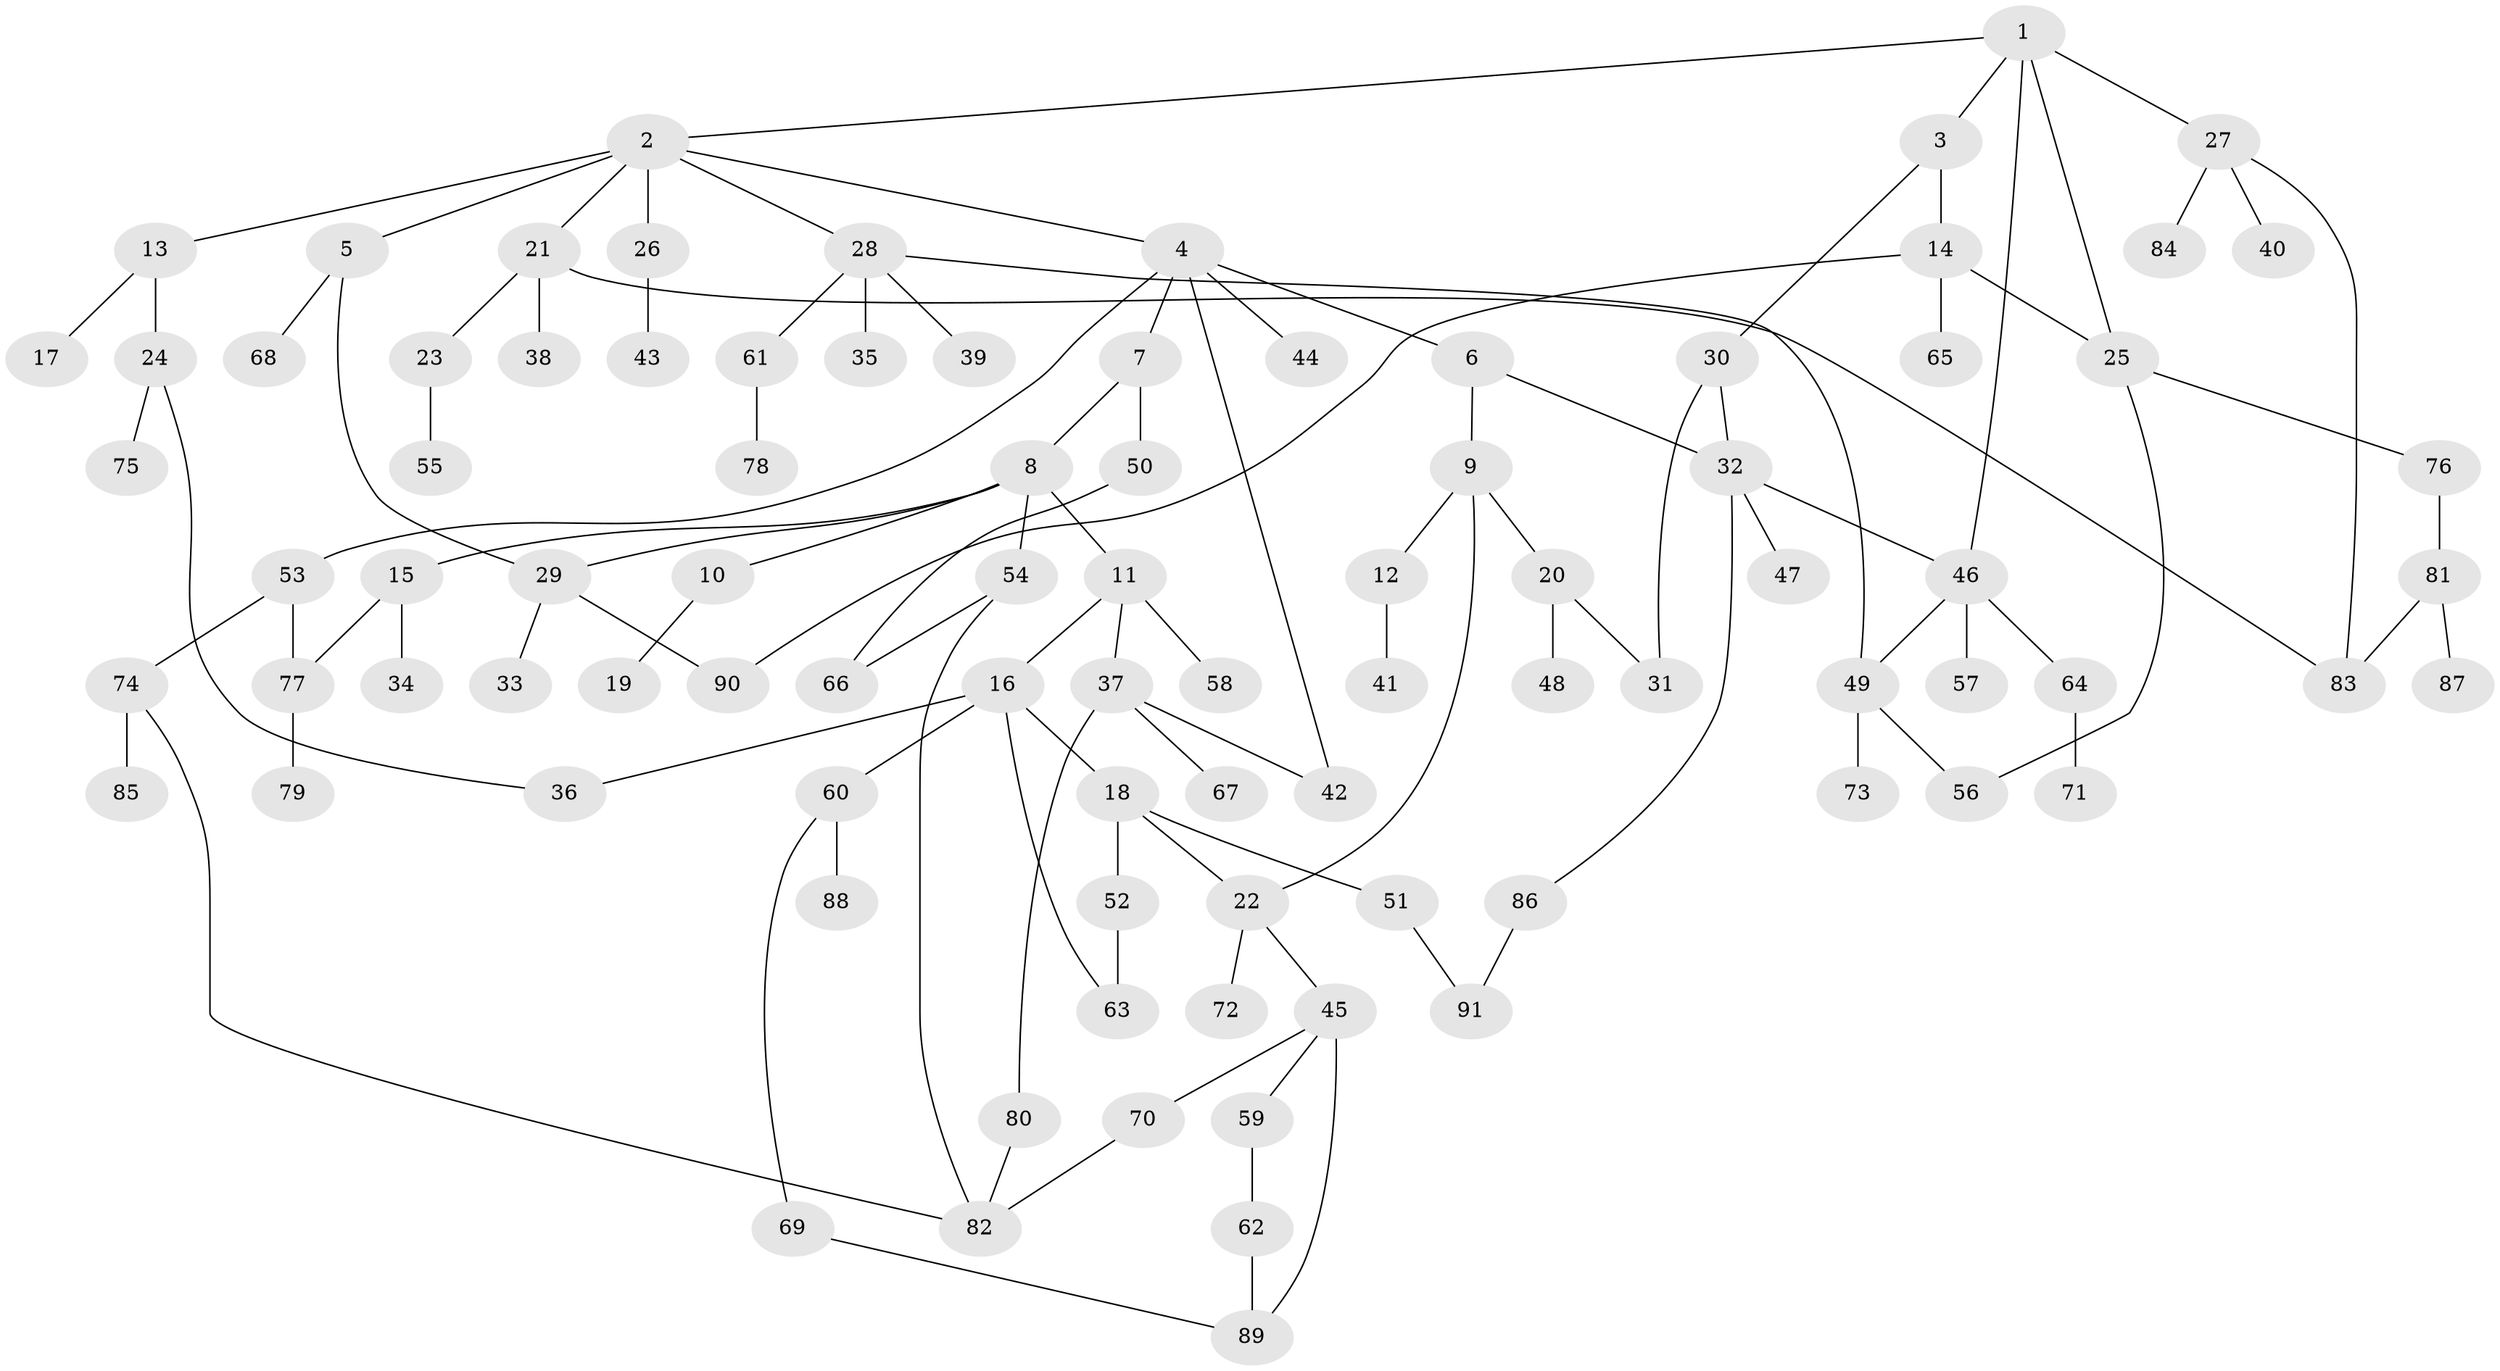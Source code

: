 // Generated by graph-tools (version 1.1) at 2025/25/03/09/25 03:25:27]
// undirected, 91 vertices, 112 edges
graph export_dot {
graph [start="1"]
  node [color=gray90,style=filled];
  1;
  2;
  3;
  4;
  5;
  6;
  7;
  8;
  9;
  10;
  11;
  12;
  13;
  14;
  15;
  16;
  17;
  18;
  19;
  20;
  21;
  22;
  23;
  24;
  25;
  26;
  27;
  28;
  29;
  30;
  31;
  32;
  33;
  34;
  35;
  36;
  37;
  38;
  39;
  40;
  41;
  42;
  43;
  44;
  45;
  46;
  47;
  48;
  49;
  50;
  51;
  52;
  53;
  54;
  55;
  56;
  57;
  58;
  59;
  60;
  61;
  62;
  63;
  64;
  65;
  66;
  67;
  68;
  69;
  70;
  71;
  72;
  73;
  74;
  75;
  76;
  77;
  78;
  79;
  80;
  81;
  82;
  83;
  84;
  85;
  86;
  87;
  88;
  89;
  90;
  91;
  1 -- 2;
  1 -- 3;
  1 -- 27;
  1 -- 46;
  1 -- 25;
  2 -- 4;
  2 -- 5;
  2 -- 13;
  2 -- 21;
  2 -- 26;
  2 -- 28;
  3 -- 14;
  3 -- 30;
  4 -- 6;
  4 -- 7;
  4 -- 42;
  4 -- 44;
  4 -- 53;
  5 -- 68;
  5 -- 29;
  6 -- 9;
  6 -- 32;
  7 -- 8;
  7 -- 50;
  8 -- 10;
  8 -- 11;
  8 -- 15;
  8 -- 29;
  8 -- 54;
  9 -- 12;
  9 -- 20;
  9 -- 22;
  10 -- 19;
  11 -- 16;
  11 -- 37;
  11 -- 58;
  12 -- 41;
  13 -- 17;
  13 -- 24;
  14 -- 25;
  14 -- 65;
  14 -- 90;
  15 -- 34;
  15 -- 77;
  16 -- 18;
  16 -- 36;
  16 -- 60;
  16 -- 63;
  18 -- 22;
  18 -- 51;
  18 -- 52;
  20 -- 31;
  20 -- 48;
  21 -- 23;
  21 -- 38;
  21 -- 83;
  22 -- 45;
  22 -- 72;
  23 -- 55;
  24 -- 75;
  24 -- 36;
  25 -- 76;
  25 -- 56;
  26 -- 43;
  27 -- 40;
  27 -- 84;
  27 -- 83;
  28 -- 35;
  28 -- 39;
  28 -- 49;
  28 -- 61;
  29 -- 33;
  29 -- 90;
  30 -- 31;
  30 -- 32;
  32 -- 47;
  32 -- 86;
  32 -- 46;
  37 -- 67;
  37 -- 80;
  37 -- 42;
  45 -- 59;
  45 -- 70;
  45 -- 89;
  46 -- 57;
  46 -- 64;
  46 -- 49;
  49 -- 56;
  49 -- 73;
  50 -- 66;
  51 -- 91;
  52 -- 63;
  53 -- 74;
  53 -- 77;
  54 -- 66;
  54 -- 82;
  59 -- 62;
  60 -- 69;
  60 -- 88;
  61 -- 78;
  62 -- 89;
  64 -- 71;
  69 -- 89;
  70 -- 82;
  74 -- 85;
  74 -- 82;
  76 -- 81;
  77 -- 79;
  80 -- 82;
  81 -- 87;
  81 -- 83;
  86 -- 91;
}
